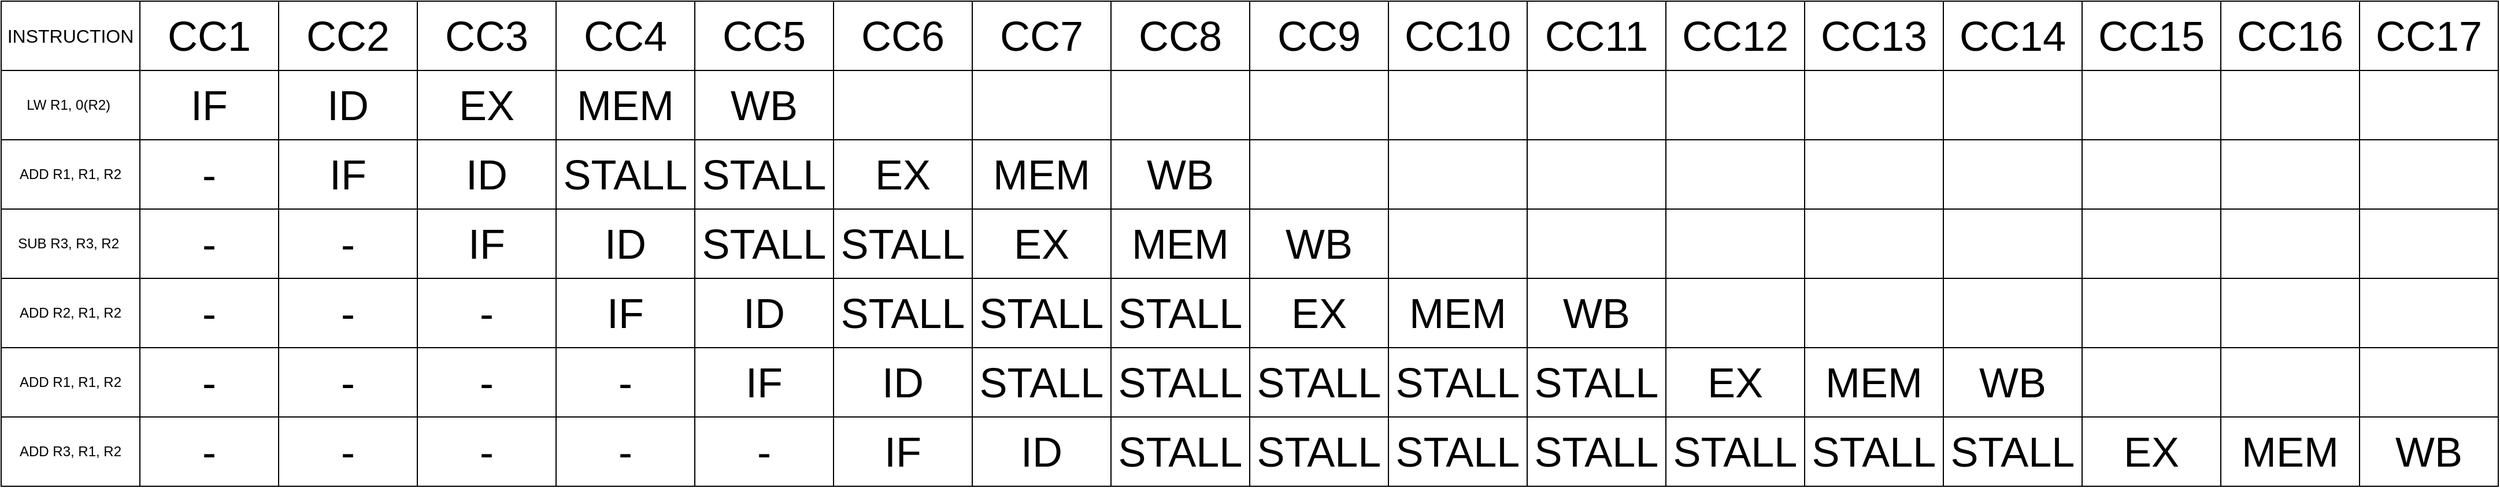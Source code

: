<mxfile>
    <diagram id="pQfpyWMjRYboCvdi65mx" name="Page-1">
        <mxGraphModel dx="2802" dy="933" grid="1" gridSize="10" guides="1" tooltips="1" connect="1" arrows="1" fold="1" page="1" pageScale="1" pageWidth="827" pageHeight="1169" math="0" shadow="0">
            <root>
                <mxCell id="0"/>
                <mxCell id="1" parent="0"/>
                <mxCell id="DfEszqJMXf5OwfAuTa_I-1" value="&lt;font style=&quot;font-size: 36px;&quot;&gt;IF&lt;/font&gt;" style="rounded=0;whiteSpace=wrap;html=1;" parent="1" vertex="1">
                    <mxGeometry x="100" y="220" width="120" height="60" as="geometry"/>
                </mxCell>
                <mxCell id="DfEszqJMXf5OwfAuTa_I-2" value="&lt;font style=&quot;font-size: 36px;&quot;&gt;ID&lt;/font&gt;" style="rounded=0;whiteSpace=wrap;html=1;" parent="1" vertex="1">
                    <mxGeometry x="220" y="220" width="120" height="60" as="geometry"/>
                </mxCell>
                <mxCell id="DfEszqJMXf5OwfAuTa_I-3" value="&lt;font style=&quot;font-size: 36px;&quot;&gt;EX&lt;/font&gt;" style="rounded=0;whiteSpace=wrap;html=1;" parent="1" vertex="1">
                    <mxGeometry x="340" y="220" width="120" height="60" as="geometry"/>
                </mxCell>
                <mxCell id="DfEszqJMXf5OwfAuTa_I-4" value="&lt;font style=&quot;font-size: 36px;&quot;&gt;MEM&lt;/font&gt;" style="rounded=0;whiteSpace=wrap;html=1;" parent="1" vertex="1">
                    <mxGeometry x="460" y="220" width="120" height="60" as="geometry"/>
                </mxCell>
                <mxCell id="DfEszqJMXf5OwfAuTa_I-5" value="&lt;font style=&quot;font-size: 36px;&quot;&gt;WB&lt;/font&gt;" style="rounded=0;whiteSpace=wrap;html=1;" parent="1" vertex="1">
                    <mxGeometry x="580" y="220" width="120" height="60" as="geometry"/>
                </mxCell>
                <mxCell id="DfEszqJMXf5OwfAuTa_I-6" value="" style="rounded=0;whiteSpace=wrap;html=1;" parent="1" vertex="1">
                    <mxGeometry x="700" y="220" width="120" height="60" as="geometry"/>
                </mxCell>
                <mxCell id="DfEszqJMXf5OwfAuTa_I-7" value="" style="rounded=0;whiteSpace=wrap;html=1;" parent="1" vertex="1">
                    <mxGeometry x="820" y="220" width="120" height="60" as="geometry"/>
                </mxCell>
                <mxCell id="DfEszqJMXf5OwfAuTa_I-8" value="" style="rounded=0;whiteSpace=wrap;html=1;" parent="1" vertex="1">
                    <mxGeometry x="940" y="220" width="120" height="60" as="geometry"/>
                </mxCell>
                <mxCell id="DfEszqJMXf5OwfAuTa_I-9" value="" style="rounded=0;whiteSpace=wrap;html=1;" parent="1" vertex="1">
                    <mxGeometry x="1060" y="220" width="120" height="60" as="geometry"/>
                </mxCell>
                <mxCell id="DfEszqJMXf5OwfAuTa_I-10" value="" style="rounded=0;whiteSpace=wrap;html=1;" parent="1" vertex="1">
                    <mxGeometry x="1180" y="220" width="120" height="60" as="geometry"/>
                </mxCell>
                <mxCell id="DfEszqJMXf5OwfAuTa_I-11" value="" style="rounded=0;whiteSpace=wrap;html=1;" parent="1" vertex="1">
                    <mxGeometry x="1300" y="220" width="120" height="60" as="geometry"/>
                </mxCell>
                <mxCell id="DfEszqJMXf5OwfAuTa_I-12" value="" style="rounded=0;whiteSpace=wrap;html=1;" parent="1" vertex="1">
                    <mxGeometry x="1420" y="220" width="120" height="60" as="geometry"/>
                </mxCell>
                <mxCell id="DfEszqJMXf5OwfAuTa_I-13" value="&lt;font style=&quot;font-size: 36px;&quot;&gt;-&lt;/font&gt;" style="rounded=0;whiteSpace=wrap;html=1;" parent="1" vertex="1">
                    <mxGeometry x="100" y="280" width="120" height="60" as="geometry"/>
                </mxCell>
                <mxCell id="DfEszqJMXf5OwfAuTa_I-14" value="&lt;span style=&quot;font-size: 36px;&quot;&gt;IF&lt;/span&gt;" style="rounded=0;whiteSpace=wrap;html=1;" parent="1" vertex="1">
                    <mxGeometry x="220" y="280" width="120" height="60" as="geometry"/>
                </mxCell>
                <mxCell id="DfEszqJMXf5OwfAuTa_I-15" value="&lt;span style=&quot;font-size: 36px;&quot;&gt;ID&lt;/span&gt;" style="rounded=0;whiteSpace=wrap;html=1;" parent="1" vertex="1">
                    <mxGeometry x="340" y="280" width="120" height="60" as="geometry"/>
                </mxCell>
                <mxCell id="DfEszqJMXf5OwfAuTa_I-16" value="&lt;font style=&quot;font-size: 36px;&quot;&gt;STALL&lt;/font&gt;" style="rounded=0;whiteSpace=wrap;html=1;" parent="1" vertex="1">
                    <mxGeometry x="460" y="280" width="120" height="60" as="geometry"/>
                </mxCell>
                <mxCell id="DfEszqJMXf5OwfAuTa_I-17" value="&lt;span style=&quot;font-size: 36px;&quot;&gt;STALL&lt;/span&gt;" style="rounded=0;whiteSpace=wrap;html=1;" parent="1" vertex="1">
                    <mxGeometry x="580" y="280" width="120" height="60" as="geometry"/>
                </mxCell>
                <mxCell id="DfEszqJMXf5OwfAuTa_I-18" value="&lt;span style=&quot;font-size: 36px;&quot;&gt;EX&lt;/span&gt;" style="rounded=0;whiteSpace=wrap;html=1;" parent="1" vertex="1">
                    <mxGeometry x="700" y="280" width="120" height="60" as="geometry"/>
                </mxCell>
                <mxCell id="DfEszqJMXf5OwfAuTa_I-19" value="&lt;span style=&quot;font-size: 36px;&quot;&gt;MEM&lt;/span&gt;" style="rounded=0;whiteSpace=wrap;html=1;" parent="1" vertex="1">
                    <mxGeometry x="820" y="280" width="120" height="60" as="geometry"/>
                </mxCell>
                <mxCell id="DfEszqJMXf5OwfAuTa_I-20" value="&lt;span style=&quot;font-size: 36px;&quot;&gt;WB&lt;/span&gt;" style="rounded=0;whiteSpace=wrap;html=1;" parent="1" vertex="1">
                    <mxGeometry x="940" y="280" width="120" height="60" as="geometry"/>
                </mxCell>
                <mxCell id="DfEszqJMXf5OwfAuTa_I-21" value="" style="rounded=0;whiteSpace=wrap;html=1;" parent="1" vertex="1">
                    <mxGeometry x="1060" y="280" width="120" height="60" as="geometry"/>
                </mxCell>
                <mxCell id="DfEszqJMXf5OwfAuTa_I-22" value="" style="rounded=0;whiteSpace=wrap;html=1;" parent="1" vertex="1">
                    <mxGeometry x="1180" y="280" width="120" height="60" as="geometry"/>
                </mxCell>
                <mxCell id="DfEszqJMXf5OwfAuTa_I-23" value="" style="rounded=0;whiteSpace=wrap;html=1;" parent="1" vertex="1">
                    <mxGeometry x="1300" y="280" width="120" height="60" as="geometry"/>
                </mxCell>
                <mxCell id="DfEszqJMXf5OwfAuTa_I-24" value="" style="rounded=0;whiteSpace=wrap;html=1;" parent="1" vertex="1">
                    <mxGeometry x="1420" y="280" width="120" height="60" as="geometry"/>
                </mxCell>
                <mxCell id="DfEszqJMXf5OwfAuTa_I-25" value="&lt;span style=&quot;font-size: 36px;&quot;&gt;IF&lt;/span&gt;" style="rounded=0;whiteSpace=wrap;html=1;" parent="1" vertex="1">
                    <mxGeometry x="340" y="340" width="120" height="60" as="geometry"/>
                </mxCell>
                <mxCell id="DfEszqJMXf5OwfAuTa_I-26" value="&lt;span style=&quot;font-size: 36px;&quot;&gt;ID&lt;/span&gt;" style="rounded=0;whiteSpace=wrap;html=1;" parent="1" vertex="1">
                    <mxGeometry x="460" y="340" width="120" height="60" as="geometry"/>
                </mxCell>
                <mxCell id="DfEszqJMXf5OwfAuTa_I-27" value="&lt;span style=&quot;font-size: 36px&quot;&gt;STALL&lt;/span&gt;" style="rounded=0;whiteSpace=wrap;html=1;" parent="1" vertex="1">
                    <mxGeometry x="580" y="340" width="120" height="60" as="geometry"/>
                </mxCell>
                <mxCell id="DfEszqJMXf5OwfAuTa_I-28" value="&lt;span style=&quot;font-size: 36px&quot;&gt;STALL&lt;/span&gt;" style="rounded=0;whiteSpace=wrap;html=1;" parent="1" vertex="1">
                    <mxGeometry x="700" y="340" width="120" height="60" as="geometry"/>
                </mxCell>
                <mxCell id="DfEszqJMXf5OwfAuTa_I-29" value="&lt;span style=&quot;font-size: 36px&quot;&gt;EX&lt;/span&gt;" style="rounded=0;whiteSpace=wrap;html=1;" parent="1" vertex="1">
                    <mxGeometry x="820" y="340" width="120" height="60" as="geometry"/>
                </mxCell>
                <mxCell id="DfEszqJMXf5OwfAuTa_I-30" value="&lt;span style=&quot;font-size: 36px&quot;&gt;MEM&lt;/span&gt;" style="rounded=0;whiteSpace=wrap;html=1;" parent="1" vertex="1">
                    <mxGeometry x="940" y="340" width="120" height="60" as="geometry"/>
                </mxCell>
                <mxCell id="DfEszqJMXf5OwfAuTa_I-31" value="&lt;span style=&quot;font-size: 36px&quot;&gt;WB&lt;/span&gt;" style="rounded=0;whiteSpace=wrap;html=1;" parent="1" vertex="1">
                    <mxGeometry x="1060" y="340" width="120" height="60" as="geometry"/>
                </mxCell>
                <mxCell id="DfEszqJMXf5OwfAuTa_I-32" value="" style="rounded=0;whiteSpace=wrap;html=1;" parent="1" vertex="1">
                    <mxGeometry x="1180" y="340" width="120" height="60" as="geometry"/>
                </mxCell>
                <mxCell id="DfEszqJMXf5OwfAuTa_I-33" value="" style="rounded=0;whiteSpace=wrap;html=1;" parent="1" vertex="1">
                    <mxGeometry x="1300" y="340" width="120" height="60" as="geometry"/>
                </mxCell>
                <mxCell id="DfEszqJMXf5OwfAuTa_I-34" value="" style="rounded=0;whiteSpace=wrap;html=1;" parent="1" vertex="1">
                    <mxGeometry x="1420" y="340" width="120" height="60" as="geometry"/>
                </mxCell>
                <mxCell id="DfEszqJMXf5OwfAuTa_I-35" value="&lt;span style=&quot;font-size: 36px;&quot;&gt;IF&lt;/span&gt;" style="rounded=0;whiteSpace=wrap;html=1;" parent="1" vertex="1">
                    <mxGeometry x="460" y="400" width="120" height="60" as="geometry"/>
                </mxCell>
                <mxCell id="DfEszqJMXf5OwfAuTa_I-36" value="&lt;span style=&quot;font-size: 36px;&quot;&gt;ID&lt;/span&gt;" style="rounded=0;whiteSpace=wrap;html=1;" parent="1" vertex="1">
                    <mxGeometry x="580" y="400" width="120" height="60" as="geometry"/>
                </mxCell>
                <mxCell id="DfEszqJMXf5OwfAuTa_I-37" value="&lt;span style=&quot;font-size: 36px;&quot;&gt;STALL&lt;/span&gt;" style="rounded=0;whiteSpace=wrap;html=1;" parent="1" vertex="1">
                    <mxGeometry x="700" y="400" width="120" height="60" as="geometry"/>
                </mxCell>
                <mxCell id="DfEszqJMXf5OwfAuTa_I-38" value="&lt;span style=&quot;font-size: 36px;&quot;&gt;STALL&lt;/span&gt;" style="rounded=0;whiteSpace=wrap;html=1;" parent="1" vertex="1">
                    <mxGeometry x="820" y="400" width="120" height="60" as="geometry"/>
                </mxCell>
                <mxCell id="DfEszqJMXf5OwfAuTa_I-39" value="&lt;span style=&quot;font-size: 36px;&quot;&gt;STALL&lt;/span&gt;" style="rounded=0;whiteSpace=wrap;html=1;" parent="1" vertex="1">
                    <mxGeometry x="940" y="400" width="120" height="60" as="geometry"/>
                </mxCell>
                <mxCell id="DfEszqJMXf5OwfAuTa_I-40" value="&lt;span style=&quot;font-size: 36px;&quot;&gt;EX&lt;/span&gt;" style="rounded=0;whiteSpace=wrap;html=1;" parent="1" vertex="1">
                    <mxGeometry x="1060" y="400" width="120" height="60" as="geometry"/>
                </mxCell>
                <mxCell id="DfEszqJMXf5OwfAuTa_I-41" value="&lt;span style=&quot;font-size: 36px;&quot;&gt;MEM&lt;/span&gt;" style="rounded=0;whiteSpace=wrap;html=1;" parent="1" vertex="1">
                    <mxGeometry x="1180" y="400" width="120" height="60" as="geometry"/>
                </mxCell>
                <mxCell id="DfEszqJMXf5OwfAuTa_I-42" value="&lt;span style=&quot;font-size: 36px;&quot;&gt;WB&lt;/span&gt;" style="rounded=0;whiteSpace=wrap;html=1;" parent="1" vertex="1">
                    <mxGeometry x="1300" y="400" width="120" height="60" as="geometry"/>
                </mxCell>
                <mxCell id="DfEszqJMXf5OwfAuTa_I-43" value="" style="rounded=0;whiteSpace=wrap;html=1;" parent="1" vertex="1">
                    <mxGeometry x="1420" y="400" width="120" height="60" as="geometry"/>
                </mxCell>
                <mxCell id="DfEszqJMXf5OwfAuTa_I-44" value="&lt;span style=&quot;font-size: 36px;&quot;&gt;IF&lt;/span&gt;" style="rounded=0;whiteSpace=wrap;html=1;" parent="1" vertex="1">
                    <mxGeometry x="580" y="460" width="120" height="60" as="geometry"/>
                </mxCell>
                <mxCell id="DfEszqJMXf5OwfAuTa_I-45" value="&lt;span style=&quot;font-size: 36px;&quot;&gt;ID&lt;/span&gt;" style="rounded=0;whiteSpace=wrap;html=1;" parent="1" vertex="1">
                    <mxGeometry x="700" y="460" width="120" height="60" as="geometry"/>
                </mxCell>
                <mxCell id="DfEszqJMXf5OwfAuTa_I-46" value="&lt;span style=&quot;font-size: 36px;&quot;&gt;STALL&lt;/span&gt;" style="rounded=0;whiteSpace=wrap;html=1;" parent="1" vertex="1">
                    <mxGeometry x="820" y="460" width="120" height="60" as="geometry"/>
                </mxCell>
                <mxCell id="DfEszqJMXf5OwfAuTa_I-47" value="&lt;span style=&quot;font-size: 36px;&quot;&gt;STALL&lt;/span&gt;" style="rounded=0;whiteSpace=wrap;html=1;" parent="1" vertex="1">
                    <mxGeometry x="940" y="460" width="120" height="60" as="geometry"/>
                </mxCell>
                <mxCell id="DfEszqJMXf5OwfAuTa_I-48" value="&lt;span style=&quot;font-size: 36px;&quot;&gt;STALL&lt;/span&gt;" style="rounded=0;whiteSpace=wrap;html=1;" parent="1" vertex="1">
                    <mxGeometry x="1060" y="460" width="120" height="60" as="geometry"/>
                </mxCell>
                <mxCell id="DfEszqJMXf5OwfAuTa_I-49" value="&lt;span style=&quot;font-size: 36px;&quot;&gt;STALL&lt;/span&gt;" style="rounded=0;whiteSpace=wrap;html=1;" parent="1" vertex="1">
                    <mxGeometry x="1180" y="460" width="120" height="60" as="geometry"/>
                </mxCell>
                <mxCell id="DfEszqJMXf5OwfAuTa_I-50" value="&lt;span style=&quot;font-size: 36px;&quot;&gt;STALL&lt;/span&gt;" style="rounded=0;whiteSpace=wrap;html=1;" parent="1" vertex="1">
                    <mxGeometry x="1300" y="460" width="120" height="60" as="geometry"/>
                </mxCell>
                <mxCell id="DfEszqJMXf5OwfAuTa_I-51" value="&lt;span style=&quot;font-size: 36px;&quot;&gt;EX&lt;/span&gt;" style="rounded=0;whiteSpace=wrap;html=1;" parent="1" vertex="1">
                    <mxGeometry x="1420" y="460" width="120" height="60" as="geometry"/>
                </mxCell>
                <mxCell id="DfEszqJMXf5OwfAuTa_I-52" value="&lt;span style=&quot;font-size: 36px;&quot;&gt;IF&lt;/span&gt;" style="rounded=0;whiteSpace=wrap;html=1;" parent="1" vertex="1">
                    <mxGeometry x="700" y="520" width="120" height="60" as="geometry"/>
                </mxCell>
                <mxCell id="DfEszqJMXf5OwfAuTa_I-53" value="&lt;span style=&quot;font-size: 36px;&quot;&gt;ID&lt;/span&gt;" style="rounded=0;whiteSpace=wrap;html=1;" parent="1" vertex="1">
                    <mxGeometry x="820" y="520" width="120" height="60" as="geometry"/>
                </mxCell>
                <mxCell id="DfEszqJMXf5OwfAuTa_I-54" value="&lt;span style=&quot;font-size: 36px;&quot;&gt;STALL&lt;/span&gt;" style="rounded=0;whiteSpace=wrap;html=1;" parent="1" vertex="1">
                    <mxGeometry x="940" y="520" width="120" height="60" as="geometry"/>
                </mxCell>
                <mxCell id="DfEszqJMXf5OwfAuTa_I-55" value="&lt;span style=&quot;font-size: 36px;&quot;&gt;STALL&lt;/span&gt;" style="rounded=0;whiteSpace=wrap;html=1;" parent="1" vertex="1">
                    <mxGeometry x="1060" y="520" width="120" height="60" as="geometry"/>
                </mxCell>
                <mxCell id="DfEszqJMXf5OwfAuTa_I-56" value="&lt;span style=&quot;font-size: 36px;&quot;&gt;STALL&lt;/span&gt;" style="rounded=0;whiteSpace=wrap;html=1;" parent="1" vertex="1">
                    <mxGeometry x="1180" y="520" width="120" height="60" as="geometry"/>
                </mxCell>
                <mxCell id="DfEszqJMXf5OwfAuTa_I-57" value="&lt;span style=&quot;font-size: 36px;&quot;&gt;STALL&lt;/span&gt;" style="rounded=0;whiteSpace=wrap;html=1;" parent="1" vertex="1">
                    <mxGeometry x="1300" y="520" width="120" height="60" as="geometry"/>
                </mxCell>
                <mxCell id="DfEszqJMXf5OwfAuTa_I-58" value="&lt;span style=&quot;font-size: 36px;&quot;&gt;STALL&lt;/span&gt;" style="rounded=0;whiteSpace=wrap;html=1;" parent="1" vertex="1">
                    <mxGeometry x="1420" y="520" width="120" height="60" as="geometry"/>
                </mxCell>
                <mxCell id="DfEszqJMXf5OwfAuTa_I-59" value="&lt;font style=&quot;font-size: 36px;&quot;&gt;-&lt;/font&gt;" style="rounded=0;whiteSpace=wrap;html=1;" parent="1" vertex="1">
                    <mxGeometry x="220" y="340" width="120" height="60" as="geometry"/>
                </mxCell>
                <mxCell id="DfEszqJMXf5OwfAuTa_I-60" value="&lt;font style=&quot;font-size: 36px;&quot;&gt;-&lt;/font&gt;" style="rounded=0;whiteSpace=wrap;html=1;" parent="1" vertex="1">
                    <mxGeometry x="340" y="400" width="120" height="60" as="geometry"/>
                </mxCell>
                <mxCell id="DfEszqJMXf5OwfAuTa_I-61" value="&lt;font style=&quot;font-size: 36px;&quot;&gt;-&lt;/font&gt;" style="rounded=0;whiteSpace=wrap;html=1;" parent="1" vertex="1">
                    <mxGeometry x="460" y="460" width="120" height="60" as="geometry"/>
                </mxCell>
                <mxCell id="DfEszqJMXf5OwfAuTa_I-62" value="&lt;font style=&quot;font-size: 36px;&quot;&gt;-&lt;/font&gt;" style="rounded=0;whiteSpace=wrap;html=1;" parent="1" vertex="1">
                    <mxGeometry x="580" y="520" width="120" height="60" as="geometry"/>
                </mxCell>
                <mxCell id="DfEszqJMXf5OwfAuTa_I-63" value="&lt;font style=&quot;font-size: 36px;&quot;&gt;-&lt;/font&gt;" style="rounded=0;whiteSpace=wrap;html=1;" parent="1" vertex="1">
                    <mxGeometry x="100" y="340" width="120" height="60" as="geometry"/>
                </mxCell>
                <mxCell id="DfEszqJMXf5OwfAuTa_I-64" value="&lt;font style=&quot;font-size: 36px;&quot;&gt;-&lt;/font&gt;" style="rounded=0;whiteSpace=wrap;html=1;" parent="1" vertex="1">
                    <mxGeometry x="100" y="400" width="120" height="60" as="geometry"/>
                </mxCell>
                <mxCell id="DfEszqJMXf5OwfAuTa_I-65" value="&lt;font style=&quot;font-size: 36px;&quot;&gt;-&lt;/font&gt;" style="rounded=0;whiteSpace=wrap;html=1;" parent="1" vertex="1">
                    <mxGeometry x="100" y="460" width="120" height="60" as="geometry"/>
                </mxCell>
                <mxCell id="DfEszqJMXf5OwfAuTa_I-66" value="&lt;font style=&quot;font-size: 36px;&quot;&gt;-&lt;/font&gt;" style="rounded=0;whiteSpace=wrap;html=1;" parent="1" vertex="1">
                    <mxGeometry x="220" y="400" width="120" height="60" as="geometry"/>
                </mxCell>
                <mxCell id="DfEszqJMXf5OwfAuTa_I-67" value="&lt;font style=&quot;font-size: 36px;&quot;&gt;-&lt;/font&gt;" style="rounded=0;whiteSpace=wrap;html=1;" parent="1" vertex="1">
                    <mxGeometry x="220" y="460" width="120" height="60" as="geometry"/>
                </mxCell>
                <mxCell id="DfEszqJMXf5OwfAuTa_I-68" value="&lt;font style=&quot;font-size: 36px;&quot;&gt;-&lt;/font&gt;" style="rounded=0;whiteSpace=wrap;html=1;" parent="1" vertex="1">
                    <mxGeometry x="340" y="460" width="120" height="60" as="geometry"/>
                </mxCell>
                <mxCell id="DfEszqJMXf5OwfAuTa_I-69" value="&lt;font style=&quot;font-size: 36px;&quot;&gt;-&lt;/font&gt;" style="rounded=0;whiteSpace=wrap;html=1;" parent="1" vertex="1">
                    <mxGeometry x="340" y="520" width="120" height="60" as="geometry"/>
                </mxCell>
                <mxCell id="DfEszqJMXf5OwfAuTa_I-70" value="&lt;font style=&quot;font-size: 36px;&quot;&gt;-&lt;/font&gt;" style="rounded=0;whiteSpace=wrap;html=1;" parent="1" vertex="1">
                    <mxGeometry x="100" y="520" width="120" height="60" as="geometry"/>
                </mxCell>
                <mxCell id="DfEszqJMXf5OwfAuTa_I-71" value="&lt;font style=&quot;font-size: 36px;&quot;&gt;-&lt;/font&gt;" style="rounded=0;whiteSpace=wrap;html=1;" parent="1" vertex="1">
                    <mxGeometry x="220" y="520" width="120" height="60" as="geometry"/>
                </mxCell>
                <mxCell id="DfEszqJMXf5OwfAuTa_I-72" value="&lt;font style=&quot;font-size: 36px;&quot;&gt;-&lt;/font&gt;" style="rounded=0;whiteSpace=wrap;html=1;" parent="1" vertex="1">
                    <mxGeometry x="460" y="520" width="120" height="60" as="geometry"/>
                </mxCell>
                <mxCell id="DfEszqJMXf5OwfAuTa_I-73" value="&lt;span style=&quot;font-size: 36px;&quot;&gt;CC7&lt;/span&gt;" style="rounded=0;whiteSpace=wrap;html=1;" parent="1" vertex="1">
                    <mxGeometry x="820" y="160" width="120" height="60" as="geometry"/>
                </mxCell>
                <mxCell id="DfEszqJMXf5OwfAuTa_I-74" value="&lt;span style=&quot;font-size: 36px;&quot;&gt;CC8&lt;/span&gt;" style="rounded=0;whiteSpace=wrap;html=1;" parent="1" vertex="1">
                    <mxGeometry x="940" y="160" width="120" height="60" as="geometry"/>
                </mxCell>
                <mxCell id="DfEszqJMXf5OwfAuTa_I-75" value="&lt;span style=&quot;font-size: 36px;&quot;&gt;CC9&lt;br&gt;&lt;/span&gt;" style="rounded=0;whiteSpace=wrap;html=1;" parent="1" vertex="1">
                    <mxGeometry x="1060" y="160" width="120" height="60" as="geometry"/>
                </mxCell>
                <mxCell id="DfEszqJMXf5OwfAuTa_I-76" value="&lt;span style=&quot;font-size: 36px;&quot;&gt;CC10&lt;/span&gt;" style="rounded=0;whiteSpace=wrap;html=1;" parent="1" vertex="1">
                    <mxGeometry x="1180" y="160" width="120" height="60" as="geometry"/>
                </mxCell>
                <mxCell id="DfEszqJMXf5OwfAuTa_I-77" value="&lt;span style=&quot;font-size: 36px;&quot;&gt;CC11&lt;/span&gt;" style="rounded=0;whiteSpace=wrap;html=1;" parent="1" vertex="1">
                    <mxGeometry x="1300" y="160" width="120" height="60" as="geometry"/>
                </mxCell>
                <mxCell id="DfEszqJMXf5OwfAuTa_I-78" value="&lt;span style=&quot;font-size: 36px;&quot;&gt;CC12&lt;/span&gt;" style="rounded=0;whiteSpace=wrap;html=1;" parent="1" vertex="1">
                    <mxGeometry x="1420" y="160" width="120" height="60" as="geometry"/>
                </mxCell>
                <mxCell id="DfEszqJMXf5OwfAuTa_I-79" value="&lt;font style=&quot;font-size: 36px;&quot;&gt;CC6&lt;/font&gt;" style="rounded=0;whiteSpace=wrap;html=1;" parent="1" vertex="1">
                    <mxGeometry x="700" y="160" width="120" height="60" as="geometry"/>
                </mxCell>
                <mxCell id="DfEszqJMXf5OwfAuTa_I-80" value="&lt;font style=&quot;font-size: 36px;&quot;&gt;CC1&lt;/font&gt;" style="rounded=0;whiteSpace=wrap;html=1;" parent="1" vertex="1">
                    <mxGeometry x="100" y="160" width="120" height="60" as="geometry"/>
                </mxCell>
                <mxCell id="DfEszqJMXf5OwfAuTa_I-81" value="&lt;font style=&quot;font-size: 36px;&quot;&gt;CC2&lt;/font&gt;" style="rounded=0;whiteSpace=wrap;html=1;" parent="1" vertex="1">
                    <mxGeometry x="220" y="160" width="120" height="60" as="geometry"/>
                </mxCell>
                <mxCell id="DfEszqJMXf5OwfAuTa_I-82" value="&lt;font style=&quot;font-size: 36px;&quot;&gt;CC4&lt;/font&gt;" style="rounded=0;whiteSpace=wrap;html=1;" parent="1" vertex="1">
                    <mxGeometry x="460" y="160" width="120" height="60" as="geometry"/>
                </mxCell>
                <mxCell id="DfEszqJMXf5OwfAuTa_I-83" value="&lt;font style=&quot;font-size: 36px;&quot;&gt;CC3&lt;/font&gt;" style="rounded=0;whiteSpace=wrap;html=1;" parent="1" vertex="1">
                    <mxGeometry x="340" y="160" width="120" height="60" as="geometry"/>
                </mxCell>
                <mxCell id="DfEszqJMXf5OwfAuTa_I-84" value="&lt;font style=&quot;font-size: 36px;&quot;&gt;CC5&lt;/font&gt;" style="rounded=0;whiteSpace=wrap;html=1;" parent="1" vertex="1">
                    <mxGeometry x="580" y="160" width="120" height="60" as="geometry"/>
                </mxCell>
                <mxCell id="DfEszqJMXf5OwfAuTa_I-85" value="LW R1, 0(R2)&amp;nbsp;" style="rounded=0;whiteSpace=wrap;html=1;" parent="1" vertex="1">
                    <mxGeometry x="-20" y="220" width="120" height="60" as="geometry"/>
                </mxCell>
                <mxCell id="DfEszqJMXf5OwfAuTa_I-86" value="ADD R1, R1, R2" style="rounded=0;whiteSpace=wrap;html=1;" parent="1" vertex="1">
                    <mxGeometry x="-20" y="280" width="120" height="60" as="geometry"/>
                </mxCell>
                <mxCell id="DfEszqJMXf5OwfAuTa_I-87" value="SUB R3, R3, R2&amp;nbsp;" style="rounded=0;whiteSpace=wrap;html=1;" parent="1" vertex="1">
                    <mxGeometry x="-20" y="340" width="120" height="60" as="geometry"/>
                </mxCell>
                <mxCell id="DfEszqJMXf5OwfAuTa_I-88" value="ADD R2, R1, R2" style="rounded=0;whiteSpace=wrap;html=1;" parent="1" vertex="1">
                    <mxGeometry x="-20" y="400" width="120" height="60" as="geometry"/>
                </mxCell>
                <mxCell id="DfEszqJMXf5OwfAuTa_I-89" value="ADD R1, R1, R2" style="rounded=0;whiteSpace=wrap;html=1;" parent="1" vertex="1">
                    <mxGeometry x="-20" y="460" width="120" height="60" as="geometry"/>
                </mxCell>
                <mxCell id="DfEszqJMXf5OwfAuTa_I-90" value="ADD R3, R1, R2" style="rounded=0;whiteSpace=wrap;html=1;" parent="1" vertex="1">
                    <mxGeometry x="-20" y="520" width="120" height="60" as="geometry"/>
                </mxCell>
                <mxCell id="DfEszqJMXf5OwfAuTa_I-91" value="&lt;font size=&quot;3&quot;&gt;INSTRUCTION&lt;/font&gt;" style="rounded=0;whiteSpace=wrap;html=1;" parent="1" vertex="1">
                    <mxGeometry x="-20" y="160" width="120" height="60" as="geometry"/>
                </mxCell>
                <mxCell id="DfEszqJMXf5OwfAuTa_I-96" value="" style="rounded=0;whiteSpace=wrap;html=1;" parent="1" vertex="1">
                    <mxGeometry x="1540" y="220" width="120" height="60" as="geometry"/>
                </mxCell>
                <mxCell id="DfEszqJMXf5OwfAuTa_I-97" value="" style="rounded=0;whiteSpace=wrap;html=1;" parent="1" vertex="1">
                    <mxGeometry x="1540" y="280" width="120" height="60" as="geometry"/>
                </mxCell>
                <mxCell id="DfEszqJMXf5OwfAuTa_I-98" value="" style="rounded=0;whiteSpace=wrap;html=1;" parent="1" vertex="1">
                    <mxGeometry x="1540" y="340" width="120" height="60" as="geometry"/>
                </mxCell>
                <mxCell id="DfEszqJMXf5OwfAuTa_I-99" value="" style="rounded=0;whiteSpace=wrap;html=1;" parent="1" vertex="1">
                    <mxGeometry x="1540" y="400" width="120" height="60" as="geometry"/>
                </mxCell>
                <mxCell id="DfEszqJMXf5OwfAuTa_I-100" value="&lt;span style=&quot;font-size: 36px;&quot;&gt;MEM&lt;/span&gt;" style="rounded=0;whiteSpace=wrap;html=1;" parent="1" vertex="1">
                    <mxGeometry x="1540" y="460" width="120" height="60" as="geometry"/>
                </mxCell>
                <mxCell id="DfEszqJMXf5OwfAuTa_I-101" value="&lt;span style=&quot;font-size: 36px;&quot;&gt;STALL&lt;/span&gt;" style="rounded=0;whiteSpace=wrap;html=1;" parent="1" vertex="1">
                    <mxGeometry x="1540" y="520" width="120" height="60" as="geometry"/>
                </mxCell>
                <mxCell id="DfEszqJMXf5OwfAuTa_I-102" value="&lt;span style=&quot;font-size: 36px&quot;&gt;CC13&lt;/span&gt;" style="rounded=0;whiteSpace=wrap;html=1;" parent="1" vertex="1">
                    <mxGeometry x="1540" y="160" width="120" height="60" as="geometry"/>
                </mxCell>
                <mxCell id="DfEszqJMXf5OwfAuTa_I-103" value="" style="rounded=0;whiteSpace=wrap;html=1;" parent="1" vertex="1">
                    <mxGeometry x="1660" y="220" width="120" height="60" as="geometry"/>
                </mxCell>
                <mxCell id="DfEszqJMXf5OwfAuTa_I-104" value="" style="rounded=0;whiteSpace=wrap;html=1;" parent="1" vertex="1">
                    <mxGeometry x="1660" y="280" width="120" height="60" as="geometry"/>
                </mxCell>
                <mxCell id="DfEszqJMXf5OwfAuTa_I-105" value="" style="rounded=0;whiteSpace=wrap;html=1;" parent="1" vertex="1">
                    <mxGeometry x="1660" y="340" width="120" height="60" as="geometry"/>
                </mxCell>
                <mxCell id="DfEszqJMXf5OwfAuTa_I-106" value="" style="rounded=0;whiteSpace=wrap;html=1;" parent="1" vertex="1">
                    <mxGeometry x="1660" y="400" width="120" height="60" as="geometry"/>
                </mxCell>
                <mxCell id="DfEszqJMXf5OwfAuTa_I-107" value="&lt;span style=&quot;font-size: 36px;&quot;&gt;WB&lt;/span&gt;" style="rounded=0;whiteSpace=wrap;html=1;" parent="1" vertex="1">
                    <mxGeometry x="1660" y="460" width="120" height="60" as="geometry"/>
                </mxCell>
                <mxCell id="DfEszqJMXf5OwfAuTa_I-108" value="&lt;span style=&quot;font-size: 36px;&quot;&gt;STALL&lt;/span&gt;" style="rounded=0;whiteSpace=wrap;html=1;" parent="1" vertex="1">
                    <mxGeometry x="1660" y="520" width="120" height="60" as="geometry"/>
                </mxCell>
                <mxCell id="DfEszqJMXf5OwfAuTa_I-109" value="&lt;span style=&quot;font-size: 36px&quot;&gt;CC14&lt;/span&gt;" style="rounded=0;whiteSpace=wrap;html=1;" parent="1" vertex="1">
                    <mxGeometry x="1660" y="160" width="120" height="60" as="geometry"/>
                </mxCell>
                <mxCell id="DfEszqJMXf5OwfAuTa_I-110" value="" style="rounded=0;whiteSpace=wrap;html=1;" parent="1" vertex="1">
                    <mxGeometry x="1780" y="220" width="120" height="60" as="geometry"/>
                </mxCell>
                <mxCell id="DfEszqJMXf5OwfAuTa_I-111" value="" style="rounded=0;whiteSpace=wrap;html=1;" parent="1" vertex="1">
                    <mxGeometry x="1780" y="280" width="120" height="60" as="geometry"/>
                </mxCell>
                <mxCell id="DfEszqJMXf5OwfAuTa_I-112" value="" style="rounded=0;whiteSpace=wrap;html=1;" parent="1" vertex="1">
                    <mxGeometry x="1780" y="340" width="120" height="60" as="geometry"/>
                </mxCell>
                <mxCell id="DfEszqJMXf5OwfAuTa_I-113" value="" style="rounded=0;whiteSpace=wrap;html=1;" parent="1" vertex="1">
                    <mxGeometry x="1780" y="400" width="120" height="60" as="geometry"/>
                </mxCell>
                <mxCell id="DfEszqJMXf5OwfAuTa_I-114" value="" style="rounded=0;whiteSpace=wrap;html=1;" parent="1" vertex="1">
                    <mxGeometry x="1780" y="460" width="120" height="60" as="geometry"/>
                </mxCell>
                <mxCell id="DfEszqJMXf5OwfAuTa_I-115" value="&lt;span style=&quot;font-size: 36px;&quot;&gt;EX&lt;/span&gt;" style="rounded=0;whiteSpace=wrap;html=1;" parent="1" vertex="1">
                    <mxGeometry x="1780" y="520" width="120" height="60" as="geometry"/>
                </mxCell>
                <mxCell id="DfEszqJMXf5OwfAuTa_I-116" value="&lt;span style=&quot;font-size: 36px&quot;&gt;CC15&lt;/span&gt;" style="rounded=0;whiteSpace=wrap;html=1;" parent="1" vertex="1">
                    <mxGeometry x="1780" y="160" width="120" height="60" as="geometry"/>
                </mxCell>
                <mxCell id="DfEszqJMXf5OwfAuTa_I-117" value="" style="rounded=0;whiteSpace=wrap;html=1;" parent="1" vertex="1">
                    <mxGeometry x="1900" y="220" width="120" height="60" as="geometry"/>
                </mxCell>
                <mxCell id="DfEszqJMXf5OwfAuTa_I-118" value="" style="rounded=0;whiteSpace=wrap;html=1;" parent="1" vertex="1">
                    <mxGeometry x="1900" y="280" width="120" height="60" as="geometry"/>
                </mxCell>
                <mxCell id="DfEszqJMXf5OwfAuTa_I-119" value="" style="rounded=0;whiteSpace=wrap;html=1;" parent="1" vertex="1">
                    <mxGeometry x="1900" y="340" width="120" height="60" as="geometry"/>
                </mxCell>
                <mxCell id="DfEszqJMXf5OwfAuTa_I-120" value="" style="rounded=0;whiteSpace=wrap;html=1;" parent="1" vertex="1">
                    <mxGeometry x="1900" y="400" width="120" height="60" as="geometry"/>
                </mxCell>
                <mxCell id="DfEszqJMXf5OwfAuTa_I-121" value="" style="rounded=0;whiteSpace=wrap;html=1;" parent="1" vertex="1">
                    <mxGeometry x="1900" y="460" width="120" height="60" as="geometry"/>
                </mxCell>
                <mxCell id="DfEszqJMXf5OwfAuTa_I-122" value="&lt;span style=&quot;font-size: 36px;&quot;&gt;MEM&lt;/span&gt;" style="rounded=0;whiteSpace=wrap;html=1;" parent="1" vertex="1">
                    <mxGeometry x="1900" y="520" width="120" height="60" as="geometry"/>
                </mxCell>
                <mxCell id="DfEszqJMXf5OwfAuTa_I-123" value="&lt;span style=&quot;font-size: 36px&quot;&gt;CC16&lt;/span&gt;" style="rounded=0;whiteSpace=wrap;html=1;" parent="1" vertex="1">
                    <mxGeometry x="1900" y="160" width="120" height="60" as="geometry"/>
                </mxCell>
                <mxCell id="DfEszqJMXf5OwfAuTa_I-124" value="" style="rounded=0;whiteSpace=wrap;html=1;" parent="1" vertex="1">
                    <mxGeometry x="2020" y="220" width="120" height="60" as="geometry"/>
                </mxCell>
                <mxCell id="DfEszqJMXf5OwfAuTa_I-125" value="" style="rounded=0;whiteSpace=wrap;html=1;" parent="1" vertex="1">
                    <mxGeometry x="2020" y="280" width="120" height="60" as="geometry"/>
                </mxCell>
                <mxCell id="DfEszqJMXf5OwfAuTa_I-126" value="" style="rounded=0;whiteSpace=wrap;html=1;" parent="1" vertex="1">
                    <mxGeometry x="2020" y="340" width="120" height="60" as="geometry"/>
                </mxCell>
                <mxCell id="DfEszqJMXf5OwfAuTa_I-127" value="" style="rounded=0;whiteSpace=wrap;html=1;" parent="1" vertex="1">
                    <mxGeometry x="2020" y="400" width="120" height="60" as="geometry"/>
                </mxCell>
                <mxCell id="DfEszqJMXf5OwfAuTa_I-128" value="" style="rounded=0;whiteSpace=wrap;html=1;" parent="1" vertex="1">
                    <mxGeometry x="2020" y="460" width="120" height="60" as="geometry"/>
                </mxCell>
                <mxCell id="DfEszqJMXf5OwfAuTa_I-129" value="&lt;span style=&quot;font-size: 36px;&quot;&gt;WB&lt;/span&gt;" style="rounded=0;whiteSpace=wrap;html=1;" parent="1" vertex="1">
                    <mxGeometry x="2020" y="520" width="120" height="60" as="geometry"/>
                </mxCell>
                <mxCell id="DfEszqJMXf5OwfAuTa_I-130" value="&lt;span style=&quot;font-size: 36px&quot;&gt;CC17&lt;/span&gt;" style="rounded=0;whiteSpace=wrap;html=1;" parent="1" vertex="1">
                    <mxGeometry x="2020" y="160" width="120" height="60" as="geometry"/>
                </mxCell>
            </root>
        </mxGraphModel>
    </diagram>
</mxfile>